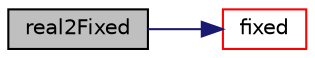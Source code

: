 digraph "real2Fixed"
{
 // LATEX_PDF_SIZE
  edge [fontname="Helvetica",fontsize="10",labelfontname="Helvetica",labelfontsize="10"];
  node [fontname="Helvetica",fontsize="10",shape=record];
  rankdir="LR";
  Node1 [label="real2Fixed",height=0.2,width=0.4,color="black", fillcolor="grey75", style="filled", fontcolor="black",tooltip="Convert floating point variable to string with fixed number of precisions."];
  Node1 -> Node2 [color="midnightblue",fontsize="10",style="solid",fontname="Helvetica"];
  Node2 [label="fixed",height=0.2,width=0.4,color="red", fillcolor="white", style="filled",URL="$namespacepFlow.html#a010be5a80d29fca6b0ac9a68d9c94d32",tooltip=" "];
}
